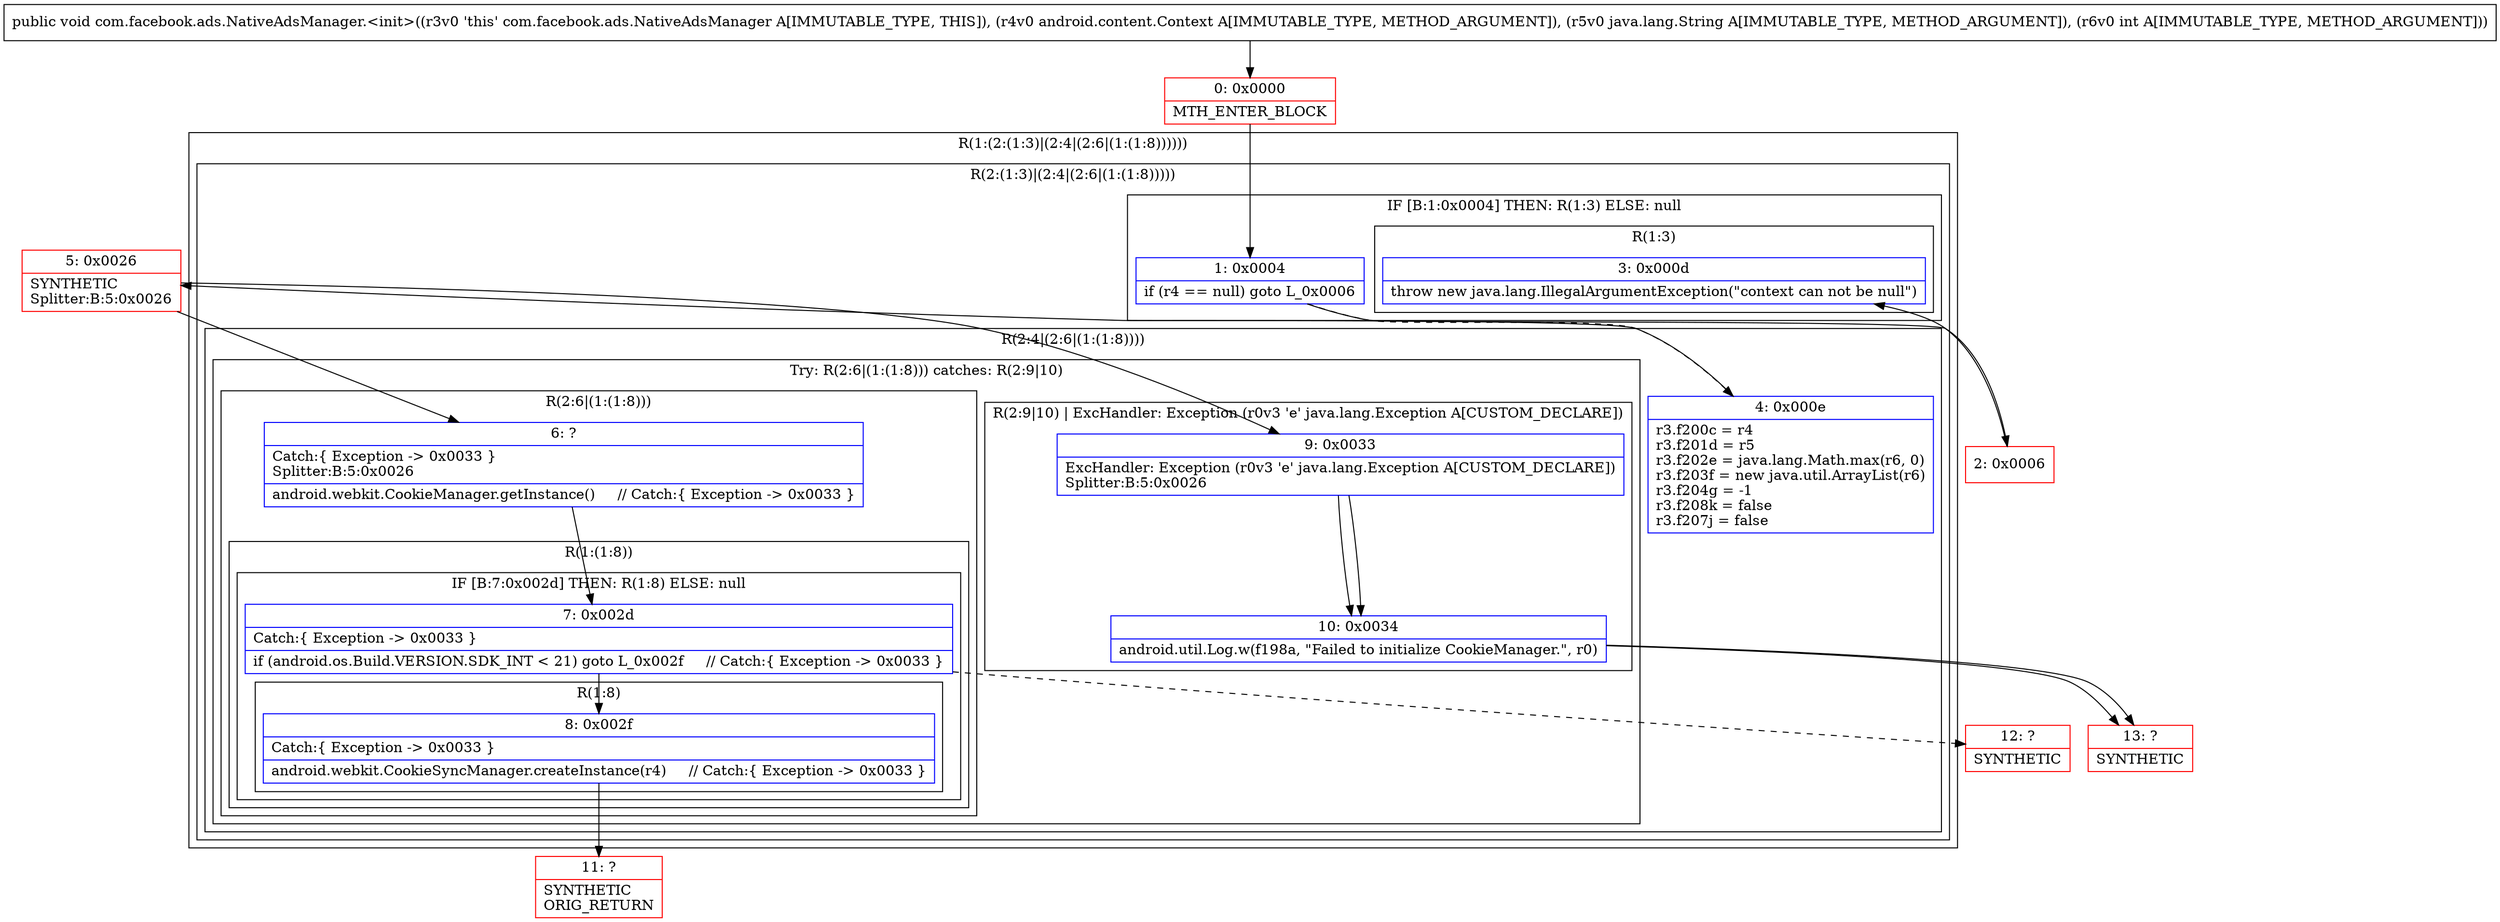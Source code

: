 digraph "CFG forcom.facebook.ads.NativeAdsManager.\<init\>(Landroid\/content\/Context;Ljava\/lang\/String;I)V" {
subgraph cluster_Region_347471391 {
label = "R(1:(2:(1:3)|(2:4|(2:6|(1:(1:8))))))";
node [shape=record,color=blue];
subgraph cluster_Region_582850883 {
label = "R(2:(1:3)|(2:4|(2:6|(1:(1:8)))))";
node [shape=record,color=blue];
subgraph cluster_IfRegion_1205840211 {
label = "IF [B:1:0x0004] THEN: R(1:3) ELSE: null";
node [shape=record,color=blue];
Node_1 [shape=record,label="{1\:\ 0x0004|if (r4 == null) goto L_0x0006\l}"];
subgraph cluster_Region_213009828 {
label = "R(1:3)";
node [shape=record,color=blue];
Node_3 [shape=record,label="{3\:\ 0x000d|throw new java.lang.IllegalArgumentException(\"context can not be null\")\l}"];
}
}
subgraph cluster_Region_936118059 {
label = "R(2:4|(2:6|(1:(1:8))))";
node [shape=record,color=blue];
Node_4 [shape=record,label="{4\:\ 0x000e|r3.f200c = r4\lr3.f201d = r5\lr3.f202e = java.lang.Math.max(r6, 0)\lr3.f203f = new java.util.ArrayList(r6)\lr3.f204g = \-1\lr3.f208k = false\lr3.f207j = false\l}"];
subgraph cluster_TryCatchRegion_2046162704 {
label = "Try: R(2:6|(1:(1:8))) catches: R(2:9|10)";
node [shape=record,color=blue];
subgraph cluster_Region_1129995340 {
label = "R(2:6|(1:(1:8)))";
node [shape=record,color=blue];
Node_6 [shape=record,label="{6\:\ ?|Catch:\{ Exception \-\> 0x0033 \}\lSplitter:B:5:0x0026\l|android.webkit.CookieManager.getInstance()     \/\/ Catch:\{ Exception \-\> 0x0033 \}\l}"];
subgraph cluster_Region_1566289638 {
label = "R(1:(1:8))";
node [shape=record,color=blue];
subgraph cluster_IfRegion_184098617 {
label = "IF [B:7:0x002d] THEN: R(1:8) ELSE: null";
node [shape=record,color=blue];
Node_7 [shape=record,label="{7\:\ 0x002d|Catch:\{ Exception \-\> 0x0033 \}\l|if (android.os.Build.VERSION.SDK_INT \< 21) goto L_0x002f     \/\/ Catch:\{ Exception \-\> 0x0033 \}\l}"];
subgraph cluster_Region_1549939713 {
label = "R(1:8)";
node [shape=record,color=blue];
Node_8 [shape=record,label="{8\:\ 0x002f|Catch:\{ Exception \-\> 0x0033 \}\l|android.webkit.CookieSyncManager.createInstance(r4)     \/\/ Catch:\{ Exception \-\> 0x0033 \}\l}"];
}
}
}
}
subgraph cluster_Region_1296808957 {
label = "R(2:9|10) | ExcHandler: Exception (r0v3 'e' java.lang.Exception A[CUSTOM_DECLARE])\l";
node [shape=record,color=blue];
Node_9 [shape=record,label="{9\:\ 0x0033|ExcHandler: Exception (r0v3 'e' java.lang.Exception A[CUSTOM_DECLARE])\lSplitter:B:5:0x0026\l}"];
Node_10 [shape=record,label="{10\:\ 0x0034|android.util.Log.w(f198a, \"Failed to initialize CookieManager.\", r0)\l}"];
}
}
}
}
}
subgraph cluster_Region_1296808957 {
label = "R(2:9|10) | ExcHandler: Exception (r0v3 'e' java.lang.Exception A[CUSTOM_DECLARE])\l";
node [shape=record,color=blue];
Node_9 [shape=record,label="{9\:\ 0x0033|ExcHandler: Exception (r0v3 'e' java.lang.Exception A[CUSTOM_DECLARE])\lSplitter:B:5:0x0026\l}"];
Node_10 [shape=record,label="{10\:\ 0x0034|android.util.Log.w(f198a, \"Failed to initialize CookieManager.\", r0)\l}"];
}
Node_0 [shape=record,color=red,label="{0\:\ 0x0000|MTH_ENTER_BLOCK\l}"];
Node_2 [shape=record,color=red,label="{2\:\ 0x0006}"];
Node_5 [shape=record,color=red,label="{5\:\ 0x0026|SYNTHETIC\lSplitter:B:5:0x0026\l}"];
Node_11 [shape=record,color=red,label="{11\:\ ?|SYNTHETIC\lORIG_RETURN\l}"];
Node_12 [shape=record,color=red,label="{12\:\ ?|SYNTHETIC\l}"];
Node_13 [shape=record,color=red,label="{13\:\ ?|SYNTHETIC\l}"];
MethodNode[shape=record,label="{public void com.facebook.ads.NativeAdsManager.\<init\>((r3v0 'this' com.facebook.ads.NativeAdsManager A[IMMUTABLE_TYPE, THIS]), (r4v0 android.content.Context A[IMMUTABLE_TYPE, METHOD_ARGUMENT]), (r5v0 java.lang.String A[IMMUTABLE_TYPE, METHOD_ARGUMENT]), (r6v0 int A[IMMUTABLE_TYPE, METHOD_ARGUMENT])) }"];
MethodNode -> Node_0;
Node_1 -> Node_2;
Node_1 -> Node_4[style=dashed];
Node_4 -> Node_5;
Node_6 -> Node_7;
Node_7 -> Node_8;
Node_7 -> Node_12[style=dashed];
Node_8 -> Node_11;
Node_9 -> Node_10;
Node_10 -> Node_13;
Node_9 -> Node_10;
Node_10 -> Node_13;
Node_0 -> Node_1;
Node_2 -> Node_3;
Node_5 -> Node_6;
Node_5 -> Node_9;
}

